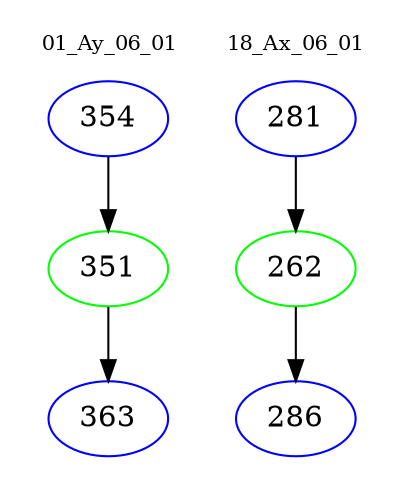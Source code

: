 digraph{
subgraph cluster_0 {
color = white
label = "01_Ay_06_01";
fontsize=10;
T0_354 [label="354", color="blue"]
T0_354 -> T0_351 [color="black"]
T0_351 [label="351", color="green"]
T0_351 -> T0_363 [color="black"]
T0_363 [label="363", color="blue"]
}
subgraph cluster_1 {
color = white
label = "18_Ax_06_01";
fontsize=10;
T1_281 [label="281", color="blue"]
T1_281 -> T1_262 [color="black"]
T1_262 [label="262", color="green"]
T1_262 -> T1_286 [color="black"]
T1_286 [label="286", color="blue"]
}
}
